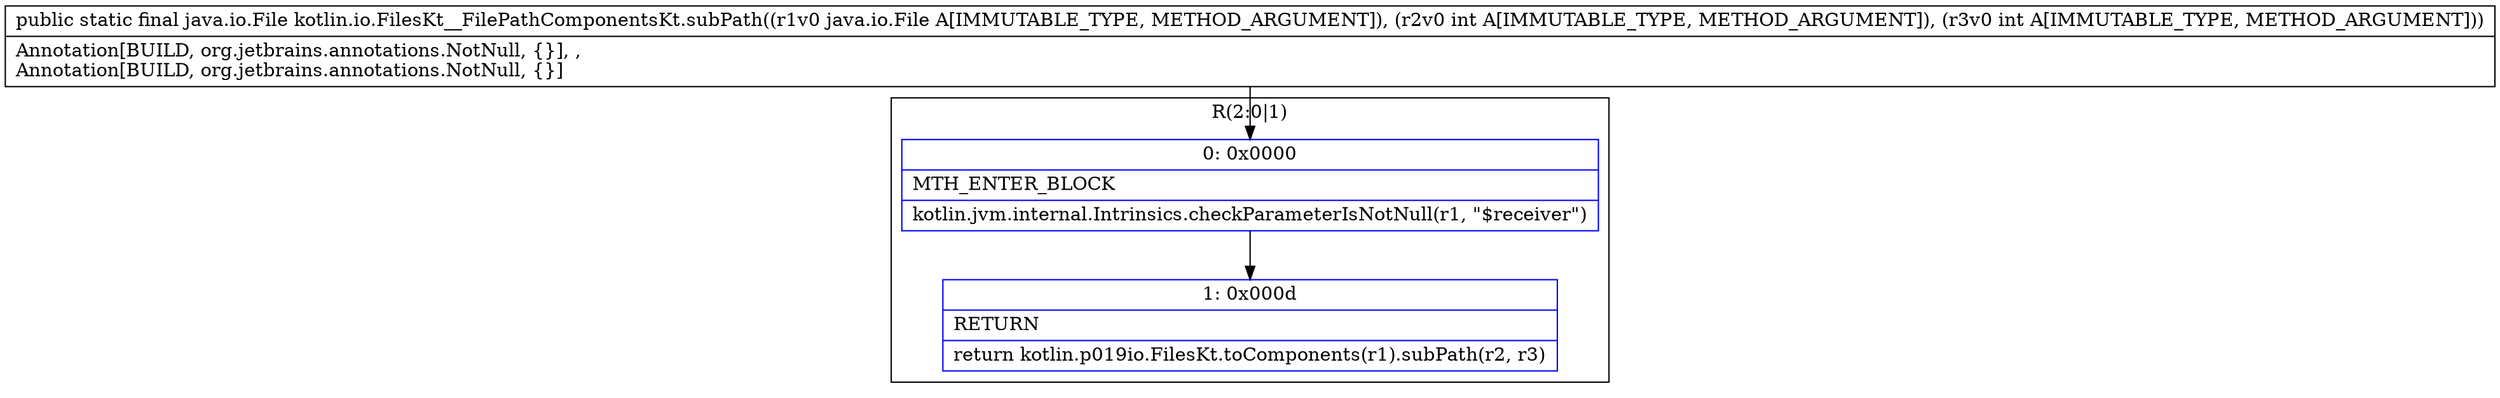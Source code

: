 digraph "CFG forkotlin.io.FilesKt__FilePathComponentsKt.subPath(Ljava\/io\/File;II)Ljava\/io\/File;" {
subgraph cluster_Region_291863957 {
label = "R(2:0|1)";
node [shape=record,color=blue];
Node_0 [shape=record,label="{0\:\ 0x0000|MTH_ENTER_BLOCK\l|kotlin.jvm.internal.Intrinsics.checkParameterIsNotNull(r1, \"$receiver\")\l}"];
Node_1 [shape=record,label="{1\:\ 0x000d|RETURN\l|return kotlin.p019io.FilesKt.toComponents(r1).subPath(r2, r3)\l}"];
}
MethodNode[shape=record,label="{public static final java.io.File kotlin.io.FilesKt__FilePathComponentsKt.subPath((r1v0 java.io.File A[IMMUTABLE_TYPE, METHOD_ARGUMENT]), (r2v0 int A[IMMUTABLE_TYPE, METHOD_ARGUMENT]), (r3v0 int A[IMMUTABLE_TYPE, METHOD_ARGUMENT]))  | Annotation[BUILD, org.jetbrains.annotations.NotNull, \{\}], , \lAnnotation[BUILD, org.jetbrains.annotations.NotNull, \{\}]\l}"];
MethodNode -> Node_0;
Node_0 -> Node_1;
}

